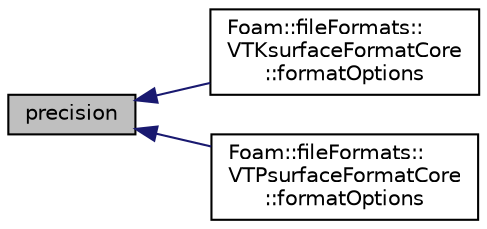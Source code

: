 digraph "precision"
{
  bgcolor="transparent";
  edge [fontname="Helvetica",fontsize="10",labelfontname="Helvetica",labelfontsize="10"];
  node [fontname="Helvetica",fontsize="10",shape=record];
  rankdir="LR";
  Node1 [label="precision",height=0.2,width=0.4,color="black", fillcolor="grey75", style="filled" fontcolor="black"];
  Node1 -> Node2 [dir="back",color="midnightblue",fontsize="10",style="solid",fontname="Helvetica"];
  Node2 [label="Foam::fileFormats::\lVTKsurfaceFormatCore\l::formatOptions",height=0.2,width=0.4,color="black",URL="$classFoam_1_1fileFormats_1_1VTKsurfaceFormatCore.html#a39d44529ca41198d1f29cb670c5512ff",tooltip="Extract format options (default format LEGACY_ASCII) "];
  Node1 -> Node3 [dir="back",color="midnightblue",fontsize="10",style="solid",fontname="Helvetica"];
  Node3 [label="Foam::fileFormats::\lVTPsurfaceFormatCore\l::formatOptions",height=0.2,width=0.4,color="black",URL="$classFoam_1_1fileFormats_1_1VTPsurfaceFormatCore.html#a714920e5b4a597d114b80d1b3e5b898d",tooltip="Extract format options (default format INLINE_BASE64) "];
}
